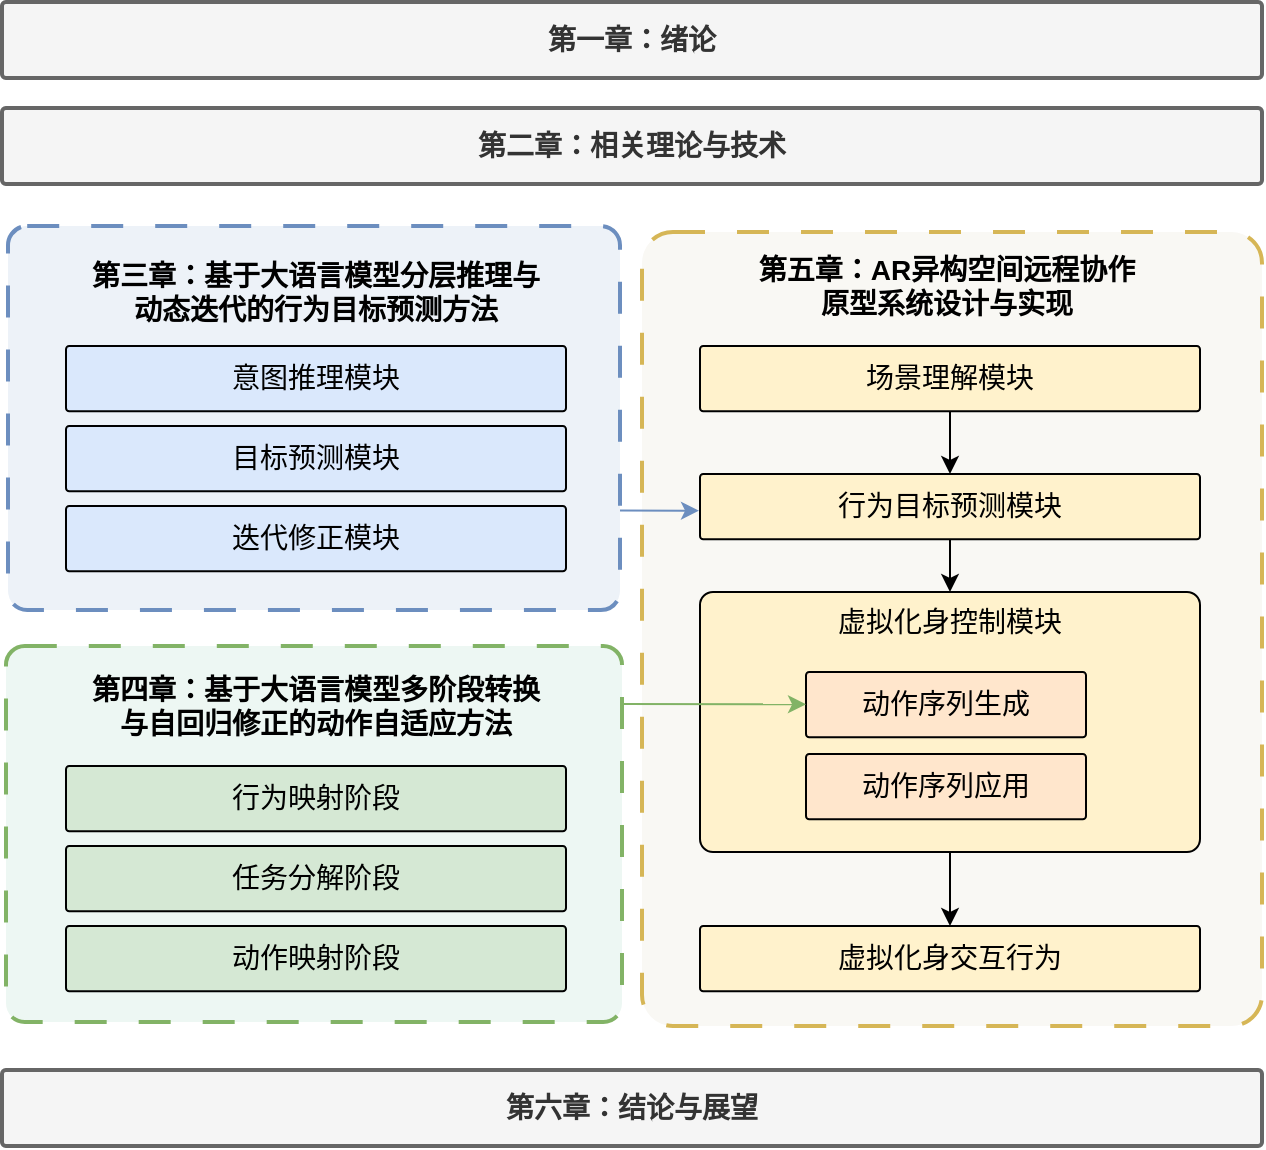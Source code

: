 <mxfile version="26.2.12">
  <diagram name="第 1 页" id="Rp2rsCXFwbFjOdIYdiTL">
    <mxGraphModel dx="1207" dy="820" grid="1" gridSize="10" guides="1" tooltips="1" connect="1" arrows="1" fold="1" page="1" pageScale="1" pageWidth="827" pageHeight="1169" math="0" shadow="0">
      <root>
        <mxCell id="0" />
        <mxCell id="1" parent="0" />
        <mxCell id="v99l4wf4AxJnUkTAbzBe-2" value="" style="rounded=1;arcSize=5;whiteSpace=wrap;html=1;fillColor=#EDF2F8;strokeWidth=2;strokeColor=#6c8ebf;dashed=1;dashPattern=8 8;" parent="1" vertex="1">
          <mxGeometry x="123" y="228" width="306" height="192" as="geometry" />
        </mxCell>
        <mxCell id="v99l4wf4AxJnUkTAbzBe-4" value="&lt;font style=&quot;font-size: 14px;&quot;&gt;&lt;b style=&quot;&quot;&gt;&lt;span&gt;&lt;br&gt;&lt;span style=&quot;font-family: Helvetica; font-style: normal; font-variant-ligatures: normal; font-variant-caps: normal; letter-spacing: normal; orphans: 2; text-align: center; text-indent: 0px; text-transform: none; widows: 2; word-spacing: 0px; -webkit-text-stroke-width: 0px; white-space: normal; text-decoration-thickness: initial; text-decoration-style: initial; text-decoration-color: initial; float: none; display: inline !important;&quot;&gt;第三章：基于大语言模型分层推理与动态迭代的行为目标预测方法&lt;/span&gt;&lt;/span&gt;&lt;br&gt;&lt;/b&gt;&lt;/font&gt;" style="text;html=1;align=center;verticalAlign=middle;whiteSpace=wrap;rounded=0;fontColor=default;strokeWidth=2;" parent="1" vertex="1">
          <mxGeometry x="161" y="238" width="232" height="30" as="geometry" />
        </mxCell>
        <mxCell id="v99l4wf4AxJnUkTAbzBe-6" value="&lt;font style=&quot;font-size: 14px;&quot;&gt;意图推理模块&lt;/font&gt;" style="rounded=1;arcSize=5;whiteSpace=wrap;html=1;strokeWidth=1;fillColor=#dae8fc;strokeColor=#000000;" parent="1" vertex="1">
          <mxGeometry x="152" y="288" width="250" height="32.63" as="geometry" />
        </mxCell>
        <mxCell id="v99l4wf4AxJnUkTAbzBe-7" value="&lt;font style=&quot;font-size: 14px;&quot;&gt;目标预测模块&lt;/font&gt;" style="rounded=1;arcSize=5;whiteSpace=wrap;html=1;strokeWidth=1;strokeColor=light-dark(#000000, #5c79a3);align=center;verticalAlign=middle;fontFamily=Helvetica;fontSize=12;fillColor=#dae8fc;" parent="1" vertex="1">
          <mxGeometry x="152" y="328" width="250" height="32.63" as="geometry" />
        </mxCell>
        <mxCell id="v99l4wf4AxJnUkTAbzBe-8" value="&lt;font style=&quot;font-size: 14px;&quot;&gt;迭代修正模块&lt;/font&gt;" style="rounded=1;arcSize=5;whiteSpace=wrap;html=1;strokeWidth=1;strokeColor=light-dark(#000000, #5c79a3);align=center;verticalAlign=middle;fontFamily=Helvetica;fontSize=12;fillColor=#dae8fc;fontColor=default;" parent="1" vertex="1">
          <mxGeometry x="152" y="368" width="250" height="32.63" as="geometry" />
        </mxCell>
        <mxCell id="v99l4wf4AxJnUkTAbzBe-9" value="" style="rounded=1;arcSize=5;whiteSpace=wrap;html=1;fillColor=#EDF7F3;strokeWidth=2;strokeColor=#82b366;dashed=1;dashPattern=8 8;" parent="1" vertex="1">
          <mxGeometry x="122" y="438" width="308" height="188" as="geometry" />
        </mxCell>
        <mxCell id="v99l4wf4AxJnUkTAbzBe-10" value="&lt;font style=&quot;font-size: 14px;&quot;&gt;&lt;b style=&quot;&quot;&gt;&lt;span&gt;&lt;br&gt;&lt;span style=&quot;font-family: Helvetica; font-style: normal; font-variant-ligatures: normal; font-variant-caps: normal; letter-spacing: normal; orphans: 2; text-align: center; text-indent: 0px; text-transform: none; widows: 2; word-spacing: 0px; -webkit-text-stroke-width: 0px; white-space: normal; text-decoration-thickness: initial; text-decoration-style: initial; text-decoration-color: initial; float: none; display: inline !important;&quot;&gt;第四章：基于大语言模型多阶段转换与自回归修正的动作自适应方法&lt;/span&gt;&lt;/span&gt;&lt;br&gt;&lt;/b&gt;&lt;/font&gt;" style="text;html=1;align=center;verticalAlign=middle;whiteSpace=wrap;rounded=0;fontColor=default;strokeWidth=2;" parent="1" vertex="1">
          <mxGeometry x="158" y="445" width="238" height="30" as="geometry" />
        </mxCell>
        <mxCell id="v99l4wf4AxJnUkTAbzBe-11" value="&lt;font style=&quot;font-size: 14px;&quot;&gt;行为映射阶段&lt;/font&gt;" style="rounded=1;arcSize=5;whiteSpace=wrap;html=1;strokeWidth=1;fillColor=#d5e8d4;strokeColor=#000000;" parent="1" vertex="1">
          <mxGeometry x="152" y="498" width="250" height="32.63" as="geometry" />
        </mxCell>
        <mxCell id="v99l4wf4AxJnUkTAbzBe-12" value="&lt;font style=&quot;font-size: 14px;&quot;&gt;任务分解阶段&lt;/font&gt;" style="rounded=1;arcSize=5;whiteSpace=wrap;html=1;strokeWidth=1;strokeColor=#000000;align=center;verticalAlign=middle;fontFamily=Helvetica;fontSize=12;fillColor=#d5e8d4;fontColor=default;" parent="1" vertex="1">
          <mxGeometry x="152" y="538" width="250" height="32.63" as="geometry" />
        </mxCell>
        <mxCell id="v99l4wf4AxJnUkTAbzBe-13" value="&lt;font style=&quot;font-size: 14px;&quot;&gt;动作映射阶段&lt;/font&gt;" style="rounded=1;arcSize=5;whiteSpace=wrap;html=1;strokeWidth=1;strokeColor=#000000;align=center;verticalAlign=middle;fontFamily=Helvetica;fontSize=12;fillColor=#d5e8d4;fontColor=default;" parent="1" vertex="1">
          <mxGeometry x="152" y="578" width="250" height="32.63" as="geometry" />
        </mxCell>
        <mxCell id="v99l4wf4AxJnUkTAbzBe-14" value="" style="rounded=1;arcSize=5;whiteSpace=wrap;html=1;fillColor=#F9F8F4;strokeWidth=2;strokeColor=#d6b656;dashed=1;dashPattern=8 8;" parent="1" vertex="1">
          <mxGeometry x="440" y="231" width="310" height="397" as="geometry" />
        </mxCell>
        <mxCell id="v99l4wf4AxJnUkTAbzBe-15" value="&lt;font style=&quot;&quot;&gt;&lt;font style=&quot;font-size: 14px;&quot;&gt;&lt;b style=&quot;&quot;&gt;&lt;br&gt;&lt;span style=&quot;font-family: Helvetica; font-style: normal; font-variant-ligatures: normal; font-variant-caps: normal; letter-spacing: normal; orphans: 2; text-align: center; text-indent: 0px; text-transform: none; widows: 2; word-spacing: 0px; -webkit-text-stroke-width: 0px; white-space: normal; text-decoration-thickness: initial; text-decoration-style: initial; text-decoration-color: initial; float: none; display: inline !important;&quot;&gt;第五章：&lt;/span&gt;&lt;/b&gt;&lt;font style=&quot;&quot; face=&quot;Helvetica&quot;&gt;&lt;b style=&quot;&quot;&gt;&lt;span style=&quot;line-height: 120%;&quot; lang=&quot;EN-US&quot;&gt;AR异构空间&lt;/span&gt;&lt;span style=&quot;line-height: 120%;&quot;&gt;远程协作原型系统设计与实现&lt;/span&gt;&lt;/b&gt;&lt;/font&gt;&lt;/font&gt;&lt;b style=&quot;font-size: 14px;&quot;&gt;&lt;br&gt;&lt;/b&gt;&lt;/font&gt;" style="text;html=1;align=center;verticalAlign=middle;whiteSpace=wrap;rounded=0;fontColor=default;strokeWidth=2;" parent="1" vertex="1">
          <mxGeometry x="492.5" y="235" width="199" height="30" as="geometry" />
        </mxCell>
        <mxCell id="v99l4wf4AxJnUkTAbzBe-16" value="&lt;font style=&quot;font-size: 14px;&quot;&gt;场景理解模块&lt;/font&gt;" style="rounded=1;arcSize=5;whiteSpace=wrap;html=1;strokeWidth=1;fillColor=#fff2cc;strokeColor=#000000;align=center;verticalAlign=middle;fontFamily=Helvetica;fontSize=12;" parent="1" vertex="1">
          <mxGeometry x="469" y="288" width="250" height="32.63" as="geometry" />
        </mxCell>
        <mxCell id="v99l4wf4AxJnUkTAbzBe-25" value="" style="edgeStyle=orthogonalEdgeStyle;rounded=0;orthogonalLoop=1;jettySize=auto;html=1;entryX=0.5;entryY=0;entryDx=0;entryDy=0;fillColor=#dae8fc;strokeColor=#000000;strokeWidth=1;" parent="1" source="v99l4wf4AxJnUkTAbzBe-17" target="v99l4wf4AxJnUkTAbzBe-19" edge="1">
          <mxGeometry relative="1" as="geometry" />
        </mxCell>
        <mxCell id="v99l4wf4AxJnUkTAbzBe-17" value="&lt;font style=&quot;font-size: 14px;&quot;&gt;行为目标预测模块&lt;/font&gt;" style="rounded=1;arcSize=5;whiteSpace=wrap;html=1;strokeWidth=1;fillColor=#fff2cc;strokeColor=#000000;align=center;verticalAlign=middle;fontFamily=Helvetica;fontSize=12;" parent="1" vertex="1">
          <mxGeometry x="469" y="352" width="250" height="32.63" as="geometry" />
        </mxCell>
        <mxCell id="LXKdXX4DEX2jBSqxD1To-5" style="edgeStyle=orthogonalEdgeStyle;rounded=0;orthogonalLoop=1;jettySize=auto;html=1;exitX=0.5;exitY=1;exitDx=0;exitDy=0;" parent="1" source="v99l4wf4AxJnUkTAbzBe-18" target="v99l4wf4AxJnUkTAbzBe-32" edge="1">
          <mxGeometry relative="1" as="geometry" />
        </mxCell>
        <mxCell id="v99l4wf4AxJnUkTAbzBe-18" value="" style="rounded=1;arcSize=5;whiteSpace=wrap;html=1;strokeWidth=1;fillColor=#fff2cc;strokeColor=#000000;align=center;verticalAlign=middle;fontFamily=Helvetica;fontSize=12;" parent="1" vertex="1">
          <mxGeometry x="469" y="411" width="250" height="130" as="geometry" />
        </mxCell>
        <mxCell id="v99l4wf4AxJnUkTAbzBe-19" value="&lt;span style=&quot;font-size: 14px;&quot;&gt;虚拟化身控制模块&lt;/span&gt;" style="text;html=1;align=center;verticalAlign=middle;whiteSpace=wrap;rounded=0;strokeWidth=2;" parent="1" vertex="1">
          <mxGeometry x="489" y="411" width="210" height="30" as="geometry" />
        </mxCell>
        <mxCell id="v99l4wf4AxJnUkTAbzBe-20" value="&lt;font style=&quot;font-size: 14px;&quot;&gt;动作序列生成&lt;/font&gt;" style="rounded=1;arcSize=5;whiteSpace=wrap;html=1;fillColor=#ffe6cc;strokeColor=#000000;strokeWidth=1;" parent="1" vertex="1">
          <mxGeometry x="522" y="451" width="140" height="32.63" as="geometry" />
        </mxCell>
        <mxCell id="v99l4wf4AxJnUkTAbzBe-21" value="&lt;font style=&quot;font-size: 14px;&quot;&gt;动作序列应用&lt;/font&gt;" style="rounded=1;arcSize=5;whiteSpace=wrap;html=1;fillColor=#ffe6cc;strokeColor=#000000;strokeWidth=1;" parent="1" vertex="1">
          <mxGeometry x="522" y="492" width="140" height="32.63" as="geometry" />
        </mxCell>
        <mxCell id="v99l4wf4AxJnUkTAbzBe-26" value="" style="edgeStyle=orthogonalEdgeStyle;rounded=0;orthogonalLoop=1;jettySize=auto;html=1;exitX=0.5;exitY=1;exitDx=0;exitDy=0;fillColor=#dae8fc;strokeColor=#000000;strokeWidth=1;" parent="1" source="v99l4wf4AxJnUkTAbzBe-16" target="v99l4wf4AxJnUkTAbzBe-17" edge="1">
          <mxGeometry relative="1" as="geometry">
            <mxPoint x="604" y="374" as="sourcePoint" />
            <mxPoint x="604" y="421" as="targetPoint" />
          </mxGeometry>
        </mxCell>
        <mxCell id="v99l4wf4AxJnUkTAbzBe-32" value="&lt;span style=&quot;font-size: 14px;&quot;&gt;虚拟化身交互行为&lt;/span&gt;" style="rounded=1;arcSize=5;whiteSpace=wrap;html=1;strokeWidth=1;fillColor=#fff2cc;strokeColor=#000000;align=center;verticalAlign=middle;fontFamily=Helvetica;fontSize=12;" parent="1" vertex="1">
          <mxGeometry x="469" y="578" width="250" height="32.63" as="geometry" />
        </mxCell>
        <mxCell id="ZX3RhRfQPtiYkJysBPXW-1" value="&lt;b style=&quot;font-size: 14px;&quot;&gt;第六章：结论与展望&lt;/b&gt;" style="rounded=1;arcSize=5;whiteSpace=wrap;html=1;fillColor=#f5f5f5;strokeWidth=2;fontColor=#333333;strokeColor=#666666;" parent="1" vertex="1">
          <mxGeometry x="120" y="650" width="630" height="38" as="geometry" />
        </mxCell>
        <mxCell id="ZX3RhRfQPtiYkJysBPXW-3" value="&lt;b style=&quot;font-size: 14px;&quot;&gt;第二章：相关理论与技术&lt;/b&gt;" style="rounded=1;arcSize=5;whiteSpace=wrap;html=1;fillColor=#f5f5f5;strokeWidth=2;fontColor=#333333;strokeColor=#666666;" parent="1" vertex="1">
          <mxGeometry x="120" y="169" width="630" height="38" as="geometry" />
        </mxCell>
        <mxCell id="ZX3RhRfQPtiYkJysBPXW-4" value="&lt;b style=&quot;font-size: 14px;&quot;&gt;第一章：绪论&lt;/b&gt;" style="rounded=1;arcSize=5;whiteSpace=wrap;html=1;fillColor=#f5f5f5;strokeWidth=2;fontColor=#333333;strokeColor=#666666;" parent="1" vertex="1">
          <mxGeometry x="120" y="116" width="630" height="38" as="geometry" />
        </mxCell>
        <mxCell id="LXKdXX4DEX2jBSqxD1To-2" value="" style="endArrow=classic;html=1;rounded=0;exitX=1;exitY=0.741;exitDx=0;exitDy=0;entryX=-0.002;entryY=0.562;entryDx=0;entryDy=0;entryPerimeter=0;exitPerimeter=0;strokeWidth=1;fillColor=#dae8fc;strokeColor=#6c8ebf;" parent="1" source="v99l4wf4AxJnUkTAbzBe-2" target="v99l4wf4AxJnUkTAbzBe-17" edge="1">
          <mxGeometry width="50" height="50" relative="1" as="geometry">
            <mxPoint x="386" y="511" as="sourcePoint" />
            <mxPoint x="436" y="461" as="targetPoint" />
          </mxGeometry>
        </mxCell>
        <mxCell id="LXKdXX4DEX2jBSqxD1To-3" value="" style="endArrow=classic;html=1;rounded=0;strokeWidth=1;fillColor=#d5e8d4;strokeColor=#82b366;" parent="1" target="v99l4wf4AxJnUkTAbzBe-20" edge="1">
          <mxGeometry width="50" height="50" relative="1" as="geometry">
            <mxPoint x="430" y="467" as="sourcePoint" />
            <mxPoint x="469" y="467.03" as="targetPoint" />
          </mxGeometry>
        </mxCell>
      </root>
    </mxGraphModel>
  </diagram>
</mxfile>
